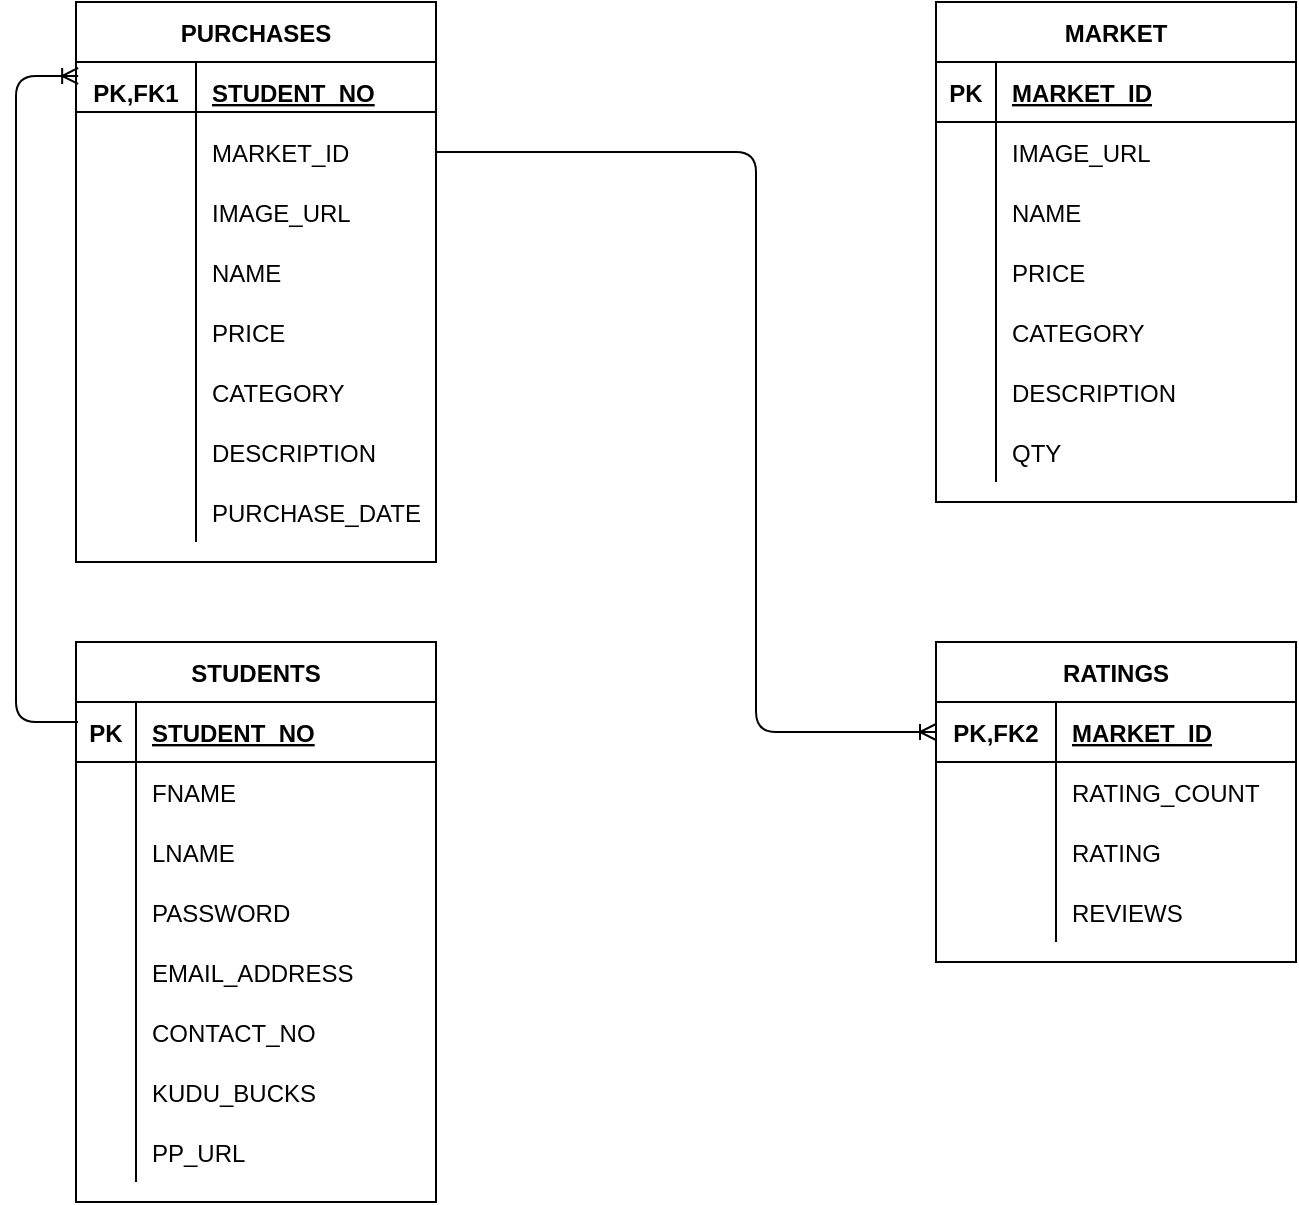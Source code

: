<mxfile version="13.7.1" type="device"><diagram id="jUPpUg4YWWcYzVHk3Kxv" name="Page-1"><mxGraphModel dx="791" dy="494" grid="1" gridSize="10" guides="1" tooltips="1" connect="1" arrows="1" fold="1" page="1" pageScale="1" pageWidth="850" pageHeight="1100" math="0" shadow="0"><root><mxCell id="0"/><mxCell id="1" parent="0"/><mxCell id="vfvGdKjst-GhQrIqJfJX-11" value="PURCHASES" style="shape=table;startSize=30;container=1;collapsible=1;childLayout=tableLayout;fixedRows=1;rowLines=0;fontStyle=1;align=center;resizeLast=1;" parent="1" vertex="1"><mxGeometry x="100" y="30" width="180" height="280" as="geometry"/></mxCell><mxCell id="vfvGdKjst-GhQrIqJfJX-12" value="" style="shape=partialRectangle;collapsible=0;dropTarget=0;pointerEvents=0;fillColor=none;top=0;left=0;bottom=0;right=0;points=[[0,0.5],[1,0.5]];portConstraint=eastwest;" parent="vfvGdKjst-GhQrIqJfJX-11" vertex="1"><mxGeometry y="30" width="180" height="30" as="geometry"/></mxCell><mxCell id="vfvGdKjst-GhQrIqJfJX-13" value="PK,FK1" style="shape=partialRectangle;connectable=0;fillColor=none;top=0;left=0;bottom=0;right=0;fontStyle=1;overflow=hidden;" parent="vfvGdKjst-GhQrIqJfJX-12" vertex="1"><mxGeometry width="60" height="30" as="geometry"/></mxCell><mxCell id="vfvGdKjst-GhQrIqJfJX-14" value="STUDENT_NO" style="shape=partialRectangle;connectable=0;fillColor=none;top=0;left=0;bottom=0;right=0;align=left;spacingLeft=6;fontStyle=5;overflow=hidden;" parent="vfvGdKjst-GhQrIqJfJX-12" vertex="1"><mxGeometry x="60" width="120" height="30" as="geometry"/></mxCell><mxCell id="nb5b3iClIqOpDIK6Xxyg-5" value="" style="shape=partialRectangle;collapsible=0;dropTarget=0;pointerEvents=0;fillColor=none;top=0;left=0;bottom=0;right=0;points=[[0,0.5],[1,0.5]];portConstraint=eastwest;" parent="vfvGdKjst-GhQrIqJfJX-11" vertex="1"><mxGeometry y="60" width="180" height="30" as="geometry"/></mxCell><mxCell id="nb5b3iClIqOpDIK6Xxyg-6" value="" style="shape=partialRectangle;connectable=0;fillColor=none;top=0;left=0;bottom=0;right=0;editable=1;overflow=hidden;" parent="nb5b3iClIqOpDIK6Xxyg-5" vertex="1"><mxGeometry width="60" height="30" as="geometry"/></mxCell><mxCell id="nb5b3iClIqOpDIK6Xxyg-7" value="MARKET_ID" style="shape=partialRectangle;connectable=0;fillColor=none;top=0;left=0;bottom=0;right=0;align=left;spacingLeft=6;overflow=hidden;" parent="nb5b3iClIqOpDIK6Xxyg-5" vertex="1"><mxGeometry x="60" width="120" height="30" as="geometry"/></mxCell><mxCell id="vfvGdKjst-GhQrIqJfJX-18" value="" style="shape=partialRectangle;collapsible=0;dropTarget=0;pointerEvents=0;fillColor=none;top=0;left=0;bottom=0;right=0;points=[[0,0.5],[1,0.5]];portConstraint=eastwest;" parent="vfvGdKjst-GhQrIqJfJX-11" vertex="1"><mxGeometry y="90" width="180" height="30" as="geometry"/></mxCell><mxCell id="vfvGdKjst-GhQrIqJfJX-19" value="" style="shape=partialRectangle;connectable=0;fillColor=none;top=0;left=0;bottom=0;right=0;editable=1;overflow=hidden;" parent="vfvGdKjst-GhQrIqJfJX-18" vertex="1"><mxGeometry width="60" height="30" as="geometry"/></mxCell><mxCell id="vfvGdKjst-GhQrIqJfJX-20" value="IMAGE_URL" style="shape=partialRectangle;connectable=0;fillColor=none;top=0;left=0;bottom=0;right=0;align=left;spacingLeft=6;overflow=hidden;" parent="vfvGdKjst-GhQrIqJfJX-18" vertex="1"><mxGeometry x="60" width="120" height="30" as="geometry"/></mxCell><mxCell id="vfvGdKjst-GhQrIqJfJX-115" value="" style="shape=partialRectangle;collapsible=0;dropTarget=0;pointerEvents=0;fillColor=none;top=0;left=0;bottom=0;right=0;points=[[0,0.5],[1,0.5]];portConstraint=eastwest;" parent="vfvGdKjst-GhQrIqJfJX-11" vertex="1"><mxGeometry y="120" width="180" height="30" as="geometry"/></mxCell><mxCell id="vfvGdKjst-GhQrIqJfJX-116" value="" style="shape=partialRectangle;connectable=0;fillColor=none;top=0;left=0;bottom=0;right=0;editable=1;overflow=hidden;" parent="vfvGdKjst-GhQrIqJfJX-115" vertex="1"><mxGeometry width="60" height="30" as="geometry"/></mxCell><mxCell id="vfvGdKjst-GhQrIqJfJX-117" value="NAME" style="shape=partialRectangle;connectable=0;fillColor=none;top=0;left=0;bottom=0;right=0;align=left;spacingLeft=6;overflow=hidden;" parent="vfvGdKjst-GhQrIqJfJX-115" vertex="1"><mxGeometry x="60" width="120" height="30" as="geometry"/></mxCell><mxCell id="vfvGdKjst-GhQrIqJfJX-109" value="" style="shape=partialRectangle;collapsible=0;dropTarget=0;pointerEvents=0;fillColor=none;top=0;left=0;bottom=0;right=0;points=[[0,0.5],[1,0.5]];portConstraint=eastwest;" parent="vfvGdKjst-GhQrIqJfJX-11" vertex="1"><mxGeometry y="150" width="180" height="30" as="geometry"/></mxCell><mxCell id="vfvGdKjst-GhQrIqJfJX-110" value="" style="shape=partialRectangle;connectable=0;fillColor=none;top=0;left=0;bottom=0;right=0;editable=1;overflow=hidden;" parent="vfvGdKjst-GhQrIqJfJX-109" vertex="1"><mxGeometry width="60" height="30" as="geometry"/></mxCell><mxCell id="vfvGdKjst-GhQrIqJfJX-111" value="PRICE" style="shape=partialRectangle;connectable=0;fillColor=none;top=0;left=0;bottom=0;right=0;align=left;spacingLeft=6;overflow=hidden;" parent="vfvGdKjst-GhQrIqJfJX-109" vertex="1"><mxGeometry x="60" width="120" height="30" as="geometry"/></mxCell><mxCell id="vfvGdKjst-GhQrIqJfJX-106" value="" style="shape=partialRectangle;collapsible=0;dropTarget=0;pointerEvents=0;fillColor=none;top=0;left=0;bottom=0;right=0;points=[[0,0.5],[1,0.5]];portConstraint=eastwest;" parent="vfvGdKjst-GhQrIqJfJX-11" vertex="1"><mxGeometry y="180" width="180" height="30" as="geometry"/></mxCell><mxCell id="vfvGdKjst-GhQrIqJfJX-107" value="" style="shape=partialRectangle;connectable=0;fillColor=none;top=0;left=0;bottom=0;right=0;editable=1;overflow=hidden;" parent="vfvGdKjst-GhQrIqJfJX-106" vertex="1"><mxGeometry width="60" height="30" as="geometry"/></mxCell><mxCell id="vfvGdKjst-GhQrIqJfJX-108" value="CATEGORY" style="shape=partialRectangle;connectable=0;fillColor=none;top=0;left=0;bottom=0;right=0;align=left;spacingLeft=6;overflow=hidden;" parent="vfvGdKjst-GhQrIqJfJX-106" vertex="1"><mxGeometry x="60" width="120" height="30" as="geometry"/></mxCell><mxCell id="nb5b3iClIqOpDIK6Xxyg-1" value="" style="shape=partialRectangle;collapsible=0;dropTarget=0;pointerEvents=0;fillColor=none;top=0;left=0;bottom=0;right=0;points=[[0,0.5],[1,0.5]];portConstraint=eastwest;" parent="vfvGdKjst-GhQrIqJfJX-11" vertex="1"><mxGeometry y="210" width="180" height="30" as="geometry"/></mxCell><mxCell id="nb5b3iClIqOpDIK6Xxyg-2" value="" style="shape=partialRectangle;connectable=0;fillColor=none;top=0;left=0;bottom=0;right=0;editable=1;overflow=hidden;" parent="nb5b3iClIqOpDIK6Xxyg-1" vertex="1"><mxGeometry width="60" height="30" as="geometry"/></mxCell><mxCell id="nb5b3iClIqOpDIK6Xxyg-3" value="DESCRIPTION" style="shape=partialRectangle;connectable=0;fillColor=none;top=0;left=0;bottom=0;right=0;align=left;spacingLeft=6;overflow=hidden;" parent="nb5b3iClIqOpDIK6Xxyg-1" vertex="1"><mxGeometry x="60" width="120" height="30" as="geometry"/></mxCell><mxCell id="vfvGdKjst-GhQrIqJfJX-112" value="" style="shape=partialRectangle;collapsible=0;dropTarget=0;pointerEvents=0;fillColor=none;top=0;left=0;bottom=0;right=0;points=[[0,0.5],[1,0.5]];portConstraint=eastwest;" parent="vfvGdKjst-GhQrIqJfJX-11" vertex="1"><mxGeometry y="240" width="180" height="30" as="geometry"/></mxCell><mxCell id="vfvGdKjst-GhQrIqJfJX-113" value="" style="shape=partialRectangle;connectable=0;fillColor=none;top=0;left=0;bottom=0;right=0;editable=1;overflow=hidden;" parent="vfvGdKjst-GhQrIqJfJX-112" vertex="1"><mxGeometry width="60" height="30" as="geometry"/></mxCell><mxCell id="vfvGdKjst-GhQrIqJfJX-114" value="PURCHASE_DATE" style="shape=partialRectangle;connectable=0;fillColor=none;top=0;left=0;bottom=0;right=0;align=left;spacingLeft=6;overflow=hidden;" parent="vfvGdKjst-GhQrIqJfJX-112" vertex="1"><mxGeometry x="60" width="120" height="30" as="geometry"/></mxCell><mxCell id="vfvGdKjst-GhQrIqJfJX-24" value="STUDENTS" style="shape=table;startSize=30;container=1;collapsible=1;childLayout=tableLayout;fixedRows=1;rowLines=0;fontStyle=1;align=center;resizeLast=1;" parent="1" vertex="1"><mxGeometry x="100" y="350" width="180" height="280" as="geometry"/></mxCell><mxCell id="vfvGdKjst-GhQrIqJfJX-25" value="" style="shape=partialRectangle;collapsible=0;dropTarget=0;pointerEvents=0;fillColor=none;top=0;left=0;bottom=1;right=0;points=[[0,0.5],[1,0.5]];portConstraint=eastwest;" parent="vfvGdKjst-GhQrIqJfJX-24" vertex="1"><mxGeometry y="30" width="180" height="30" as="geometry"/></mxCell><mxCell id="vfvGdKjst-GhQrIqJfJX-26" value="PK" style="shape=partialRectangle;connectable=0;fillColor=none;top=0;left=0;bottom=0;right=0;fontStyle=1;overflow=hidden;" parent="vfvGdKjst-GhQrIqJfJX-25" vertex="1"><mxGeometry width="30" height="30" as="geometry"/></mxCell><mxCell id="vfvGdKjst-GhQrIqJfJX-27" value="STUDENT_NO" style="shape=partialRectangle;connectable=0;fillColor=none;top=0;left=0;bottom=0;right=0;align=left;spacingLeft=6;fontStyle=5;overflow=hidden;" parent="vfvGdKjst-GhQrIqJfJX-25" vertex="1"><mxGeometry x="30" width="150" height="30" as="geometry"/></mxCell><mxCell id="vfvGdKjst-GhQrIqJfJX-28" value="" style="shape=partialRectangle;collapsible=0;dropTarget=0;pointerEvents=0;fillColor=none;top=0;left=0;bottom=0;right=0;points=[[0,0.5],[1,0.5]];portConstraint=eastwest;" parent="vfvGdKjst-GhQrIqJfJX-24" vertex="1"><mxGeometry y="60" width="180" height="30" as="geometry"/></mxCell><mxCell id="vfvGdKjst-GhQrIqJfJX-29" value="" style="shape=partialRectangle;connectable=0;fillColor=none;top=0;left=0;bottom=0;right=0;editable=1;overflow=hidden;" parent="vfvGdKjst-GhQrIqJfJX-28" vertex="1"><mxGeometry width="30" height="30" as="geometry"/></mxCell><mxCell id="vfvGdKjst-GhQrIqJfJX-30" value="FNAME" style="shape=partialRectangle;connectable=0;fillColor=none;top=0;left=0;bottom=0;right=0;align=left;spacingLeft=6;overflow=hidden;" parent="vfvGdKjst-GhQrIqJfJX-28" vertex="1"><mxGeometry x="30" width="150" height="30" as="geometry"/></mxCell><mxCell id="vfvGdKjst-GhQrIqJfJX-31" value="" style="shape=partialRectangle;collapsible=0;dropTarget=0;pointerEvents=0;fillColor=none;top=0;left=0;bottom=0;right=0;points=[[0,0.5],[1,0.5]];portConstraint=eastwest;" parent="vfvGdKjst-GhQrIqJfJX-24" vertex="1"><mxGeometry y="90" width="180" height="30" as="geometry"/></mxCell><mxCell id="vfvGdKjst-GhQrIqJfJX-32" value="" style="shape=partialRectangle;connectable=0;fillColor=none;top=0;left=0;bottom=0;right=0;editable=1;overflow=hidden;" parent="vfvGdKjst-GhQrIqJfJX-31" vertex="1"><mxGeometry width="30" height="30" as="geometry"/></mxCell><mxCell id="vfvGdKjst-GhQrIqJfJX-33" value="LNAME" style="shape=partialRectangle;connectable=0;fillColor=none;top=0;left=0;bottom=0;right=0;align=left;spacingLeft=6;overflow=hidden;" parent="vfvGdKjst-GhQrIqJfJX-31" vertex="1"><mxGeometry x="30" width="150" height="30" as="geometry"/></mxCell><mxCell id="vfvGdKjst-GhQrIqJfJX-34" value="" style="shape=partialRectangle;collapsible=0;dropTarget=0;pointerEvents=0;fillColor=none;top=0;left=0;bottom=0;right=0;points=[[0,0.5],[1,0.5]];portConstraint=eastwest;" parent="vfvGdKjst-GhQrIqJfJX-24" vertex="1"><mxGeometry y="120" width="180" height="30" as="geometry"/></mxCell><mxCell id="vfvGdKjst-GhQrIqJfJX-35" value="" style="shape=partialRectangle;connectable=0;fillColor=none;top=0;left=0;bottom=0;right=0;editable=1;overflow=hidden;" parent="vfvGdKjst-GhQrIqJfJX-34" vertex="1"><mxGeometry width="30" height="30" as="geometry"/></mxCell><mxCell id="vfvGdKjst-GhQrIqJfJX-36" value="PASSWORD" style="shape=partialRectangle;connectable=0;fillColor=none;top=0;left=0;bottom=0;right=0;align=left;spacingLeft=6;overflow=hidden;" parent="vfvGdKjst-GhQrIqJfJX-34" vertex="1"><mxGeometry x="30" width="150" height="30" as="geometry"/></mxCell><mxCell id="vfvGdKjst-GhQrIqJfJX-67" value="" style="shape=partialRectangle;collapsible=0;dropTarget=0;pointerEvents=0;fillColor=none;top=0;left=0;bottom=0;right=0;points=[[0,0.5],[1,0.5]];portConstraint=eastwest;" parent="vfvGdKjst-GhQrIqJfJX-24" vertex="1"><mxGeometry y="150" width="180" height="30" as="geometry"/></mxCell><mxCell id="vfvGdKjst-GhQrIqJfJX-68" value="" style="shape=partialRectangle;connectable=0;fillColor=none;top=0;left=0;bottom=0;right=0;editable=1;overflow=hidden;" parent="vfvGdKjst-GhQrIqJfJX-67" vertex="1"><mxGeometry width="30" height="30" as="geometry"/></mxCell><mxCell id="vfvGdKjst-GhQrIqJfJX-69" value="EMAIL_ADDRESS" style="shape=partialRectangle;connectable=0;fillColor=none;top=0;left=0;bottom=0;right=0;align=left;spacingLeft=6;overflow=hidden;" parent="vfvGdKjst-GhQrIqJfJX-67" vertex="1"><mxGeometry x="30" width="150" height="30" as="geometry"/></mxCell><mxCell id="vfvGdKjst-GhQrIqJfJX-71" value="" style="shape=partialRectangle;collapsible=0;dropTarget=0;pointerEvents=0;fillColor=none;top=0;left=0;bottom=0;right=0;points=[[0,0.5],[1,0.5]];portConstraint=eastwest;" parent="vfvGdKjst-GhQrIqJfJX-24" vertex="1"><mxGeometry y="180" width="180" height="30" as="geometry"/></mxCell><mxCell id="vfvGdKjst-GhQrIqJfJX-72" value="" style="shape=partialRectangle;connectable=0;fillColor=none;top=0;left=0;bottom=0;right=0;editable=1;overflow=hidden;" parent="vfvGdKjst-GhQrIqJfJX-71" vertex="1"><mxGeometry width="30" height="30" as="geometry"/></mxCell><mxCell id="vfvGdKjst-GhQrIqJfJX-73" value="CONTACT_NO" style="shape=partialRectangle;connectable=0;fillColor=none;top=0;left=0;bottom=0;right=0;align=left;spacingLeft=6;overflow=hidden;" parent="vfvGdKjst-GhQrIqJfJX-71" vertex="1"><mxGeometry x="30" width="150" height="30" as="geometry"/></mxCell><mxCell id="vfvGdKjst-GhQrIqJfJX-75" value="" style="shape=partialRectangle;collapsible=0;dropTarget=0;pointerEvents=0;fillColor=none;top=0;left=0;bottom=0;right=0;points=[[0,0.5],[1,0.5]];portConstraint=eastwest;" parent="vfvGdKjst-GhQrIqJfJX-24" vertex="1"><mxGeometry y="210" width="180" height="30" as="geometry"/></mxCell><mxCell id="vfvGdKjst-GhQrIqJfJX-76" value="" style="shape=partialRectangle;connectable=0;fillColor=none;top=0;left=0;bottom=0;right=0;editable=1;overflow=hidden;" parent="vfvGdKjst-GhQrIqJfJX-75" vertex="1"><mxGeometry width="30" height="30" as="geometry"/></mxCell><mxCell id="vfvGdKjst-GhQrIqJfJX-77" value="KUDU_BUCKS" style="shape=partialRectangle;connectable=0;fillColor=none;top=0;left=0;bottom=0;right=0;align=left;spacingLeft=6;overflow=hidden;" parent="vfvGdKjst-GhQrIqJfJX-75" vertex="1"><mxGeometry x="30" width="150" height="30" as="geometry"/></mxCell><mxCell id="vfvGdKjst-GhQrIqJfJX-79" value="" style="shape=partialRectangle;collapsible=0;dropTarget=0;pointerEvents=0;fillColor=none;top=0;left=0;bottom=0;right=0;points=[[0,0.5],[1,0.5]];portConstraint=eastwest;" parent="vfvGdKjst-GhQrIqJfJX-24" vertex="1"><mxGeometry y="240" width="180" height="30" as="geometry"/></mxCell><mxCell id="vfvGdKjst-GhQrIqJfJX-80" value="" style="shape=partialRectangle;connectable=0;fillColor=none;top=0;left=0;bottom=0;right=0;editable=1;overflow=hidden;" parent="vfvGdKjst-GhQrIqJfJX-79" vertex="1"><mxGeometry width="30" height="30" as="geometry"/></mxCell><mxCell id="vfvGdKjst-GhQrIqJfJX-81" value="PP_URL" style="shape=partialRectangle;connectable=0;fillColor=none;top=0;left=0;bottom=0;right=0;align=left;spacingLeft=6;overflow=hidden;" parent="vfvGdKjst-GhQrIqJfJX-79" vertex="1"><mxGeometry x="30" width="150" height="30" as="geometry"/></mxCell><mxCell id="vfvGdKjst-GhQrIqJfJX-37" value="MARKET" style="shape=table;startSize=30;container=1;collapsible=1;childLayout=tableLayout;fixedRows=1;rowLines=0;fontStyle=1;align=center;resizeLast=1;" parent="1" vertex="1"><mxGeometry x="530" y="30" width="180" height="250" as="geometry"/></mxCell><mxCell id="vfvGdKjst-GhQrIqJfJX-38" value="" style="shape=partialRectangle;collapsible=0;dropTarget=0;pointerEvents=0;fillColor=none;top=0;left=0;bottom=1;right=0;points=[[0,0.5],[1,0.5]];portConstraint=eastwest;" parent="vfvGdKjst-GhQrIqJfJX-37" vertex="1"><mxGeometry y="30" width="180" height="30" as="geometry"/></mxCell><mxCell id="vfvGdKjst-GhQrIqJfJX-39" value="PK" style="shape=partialRectangle;connectable=0;fillColor=none;top=0;left=0;bottom=0;right=0;fontStyle=1;overflow=hidden;" parent="vfvGdKjst-GhQrIqJfJX-38" vertex="1"><mxGeometry width="30" height="30" as="geometry"/></mxCell><mxCell id="vfvGdKjst-GhQrIqJfJX-40" value="MARKET_ID" style="shape=partialRectangle;connectable=0;fillColor=none;top=0;left=0;bottom=0;right=0;align=left;spacingLeft=6;fontStyle=5;overflow=hidden;" parent="vfvGdKjst-GhQrIqJfJX-38" vertex="1"><mxGeometry x="30" width="150" height="30" as="geometry"/></mxCell><mxCell id="vfvGdKjst-GhQrIqJfJX-41" value="" style="shape=partialRectangle;collapsible=0;dropTarget=0;pointerEvents=0;fillColor=none;top=0;left=0;bottom=0;right=0;points=[[0,0.5],[1,0.5]];portConstraint=eastwest;" parent="vfvGdKjst-GhQrIqJfJX-37" vertex="1"><mxGeometry y="60" width="180" height="30" as="geometry"/></mxCell><mxCell id="vfvGdKjst-GhQrIqJfJX-42" value="" style="shape=partialRectangle;connectable=0;fillColor=none;top=0;left=0;bottom=0;right=0;editable=1;overflow=hidden;" parent="vfvGdKjst-GhQrIqJfJX-41" vertex="1"><mxGeometry width="30" height="30" as="geometry"/></mxCell><mxCell id="vfvGdKjst-GhQrIqJfJX-43" value="IMAGE_URL" style="shape=partialRectangle;connectable=0;fillColor=none;top=0;left=0;bottom=0;right=0;align=left;spacingLeft=6;overflow=hidden;" parent="vfvGdKjst-GhQrIqJfJX-41" vertex="1"><mxGeometry x="30" width="150" height="30" as="geometry"/></mxCell><mxCell id="vfvGdKjst-GhQrIqJfJX-44" value="" style="shape=partialRectangle;collapsible=0;dropTarget=0;pointerEvents=0;fillColor=none;top=0;left=0;bottom=0;right=0;points=[[0,0.5],[1,0.5]];portConstraint=eastwest;" parent="vfvGdKjst-GhQrIqJfJX-37" vertex="1"><mxGeometry y="90" width="180" height="30" as="geometry"/></mxCell><mxCell id="vfvGdKjst-GhQrIqJfJX-45" value="" style="shape=partialRectangle;connectable=0;fillColor=none;top=0;left=0;bottom=0;right=0;editable=1;overflow=hidden;" parent="vfvGdKjst-GhQrIqJfJX-44" vertex="1"><mxGeometry width="30" height="30" as="geometry"/></mxCell><mxCell id="vfvGdKjst-GhQrIqJfJX-46" value="NAME" style="shape=partialRectangle;connectable=0;fillColor=none;top=0;left=0;bottom=0;right=0;align=left;spacingLeft=6;overflow=hidden;" parent="vfvGdKjst-GhQrIqJfJX-44" vertex="1"><mxGeometry x="30" width="150" height="30" as="geometry"/></mxCell><mxCell id="vfvGdKjst-GhQrIqJfJX-47" value="" style="shape=partialRectangle;collapsible=0;dropTarget=0;pointerEvents=0;fillColor=none;top=0;left=0;bottom=0;right=0;points=[[0,0.5],[1,0.5]];portConstraint=eastwest;" parent="vfvGdKjst-GhQrIqJfJX-37" vertex="1"><mxGeometry y="120" width="180" height="30" as="geometry"/></mxCell><mxCell id="vfvGdKjst-GhQrIqJfJX-48" value="" style="shape=partialRectangle;connectable=0;fillColor=none;top=0;left=0;bottom=0;right=0;editable=1;overflow=hidden;" parent="vfvGdKjst-GhQrIqJfJX-47" vertex="1"><mxGeometry width="30" height="30" as="geometry"/></mxCell><mxCell id="vfvGdKjst-GhQrIqJfJX-49" value="PRICE" style="shape=partialRectangle;connectable=0;fillColor=none;top=0;left=0;bottom=0;right=0;align=left;spacingLeft=6;overflow=hidden;" parent="vfvGdKjst-GhQrIqJfJX-47" vertex="1"><mxGeometry x="30" width="150" height="30" as="geometry"/></mxCell><mxCell id="vfvGdKjst-GhQrIqJfJX-83" value="" style="shape=partialRectangle;collapsible=0;dropTarget=0;pointerEvents=0;fillColor=none;top=0;left=0;bottom=0;right=0;points=[[0,0.5],[1,0.5]];portConstraint=eastwest;" parent="vfvGdKjst-GhQrIqJfJX-37" vertex="1"><mxGeometry y="150" width="180" height="30" as="geometry"/></mxCell><mxCell id="vfvGdKjst-GhQrIqJfJX-84" value="" style="shape=partialRectangle;connectable=0;fillColor=none;top=0;left=0;bottom=0;right=0;editable=1;overflow=hidden;" parent="vfvGdKjst-GhQrIqJfJX-83" vertex="1"><mxGeometry width="30" height="30" as="geometry"/></mxCell><mxCell id="vfvGdKjst-GhQrIqJfJX-85" value="CATEGORY" style="shape=partialRectangle;connectable=0;fillColor=none;top=0;left=0;bottom=0;right=0;align=left;spacingLeft=6;overflow=hidden;" parent="vfvGdKjst-GhQrIqJfJX-83" vertex="1"><mxGeometry x="30" width="150" height="30" as="geometry"/></mxCell><mxCell id="vfvGdKjst-GhQrIqJfJX-87" value="" style="shape=partialRectangle;collapsible=0;dropTarget=0;pointerEvents=0;fillColor=none;top=0;left=0;bottom=0;right=0;points=[[0,0.5],[1,0.5]];portConstraint=eastwest;" parent="vfvGdKjst-GhQrIqJfJX-37" vertex="1"><mxGeometry y="180" width="180" height="30" as="geometry"/></mxCell><mxCell id="vfvGdKjst-GhQrIqJfJX-88" value="" style="shape=partialRectangle;connectable=0;fillColor=none;top=0;left=0;bottom=0;right=0;editable=1;overflow=hidden;" parent="vfvGdKjst-GhQrIqJfJX-87" vertex="1"><mxGeometry width="30" height="30" as="geometry"/></mxCell><mxCell id="vfvGdKjst-GhQrIqJfJX-89" value="DESCRIPTION" style="shape=partialRectangle;connectable=0;fillColor=none;top=0;left=0;bottom=0;right=0;align=left;spacingLeft=6;overflow=hidden;" parent="vfvGdKjst-GhQrIqJfJX-87" vertex="1"><mxGeometry x="30" width="150" height="30" as="geometry"/></mxCell><mxCell id="vfvGdKjst-GhQrIqJfJX-91" value="" style="shape=partialRectangle;collapsible=0;dropTarget=0;pointerEvents=0;fillColor=none;top=0;left=0;bottom=0;right=0;points=[[0,0.5],[1,0.5]];portConstraint=eastwest;" parent="vfvGdKjst-GhQrIqJfJX-37" vertex="1"><mxGeometry y="210" width="180" height="30" as="geometry"/></mxCell><mxCell id="vfvGdKjst-GhQrIqJfJX-92" value="" style="shape=partialRectangle;connectable=0;fillColor=none;top=0;left=0;bottom=0;right=0;editable=1;overflow=hidden;" parent="vfvGdKjst-GhQrIqJfJX-91" vertex="1"><mxGeometry width="30" height="30" as="geometry"/></mxCell><mxCell id="vfvGdKjst-GhQrIqJfJX-93" value="QTY" style="shape=partialRectangle;connectable=0;fillColor=none;top=0;left=0;bottom=0;right=0;align=left;spacingLeft=6;overflow=hidden;" parent="vfvGdKjst-GhQrIqJfJX-91" vertex="1"><mxGeometry x="30" width="150" height="30" as="geometry"/></mxCell><mxCell id="vfvGdKjst-GhQrIqJfJX-50" value="RATINGS" style="shape=table;startSize=30;container=1;collapsible=1;childLayout=tableLayout;fixedRows=1;rowLines=0;fontStyle=1;align=center;resizeLast=1;" parent="1" vertex="1"><mxGeometry x="530" y="350" width="180" height="160" as="geometry"/></mxCell><mxCell id="vfvGdKjst-GhQrIqJfJX-54" value="" style="shape=partialRectangle;collapsible=0;dropTarget=0;pointerEvents=0;fillColor=none;top=0;left=0;bottom=1;right=0;points=[[0,0.5],[1,0.5]];portConstraint=eastwest;" parent="vfvGdKjst-GhQrIqJfJX-50" vertex="1"><mxGeometry y="30" width="180" height="30" as="geometry"/></mxCell><mxCell id="vfvGdKjst-GhQrIqJfJX-55" value="PK,FK2" style="shape=partialRectangle;connectable=0;fillColor=none;top=0;left=0;bottom=0;right=0;fontStyle=1;overflow=hidden;" parent="vfvGdKjst-GhQrIqJfJX-54" vertex="1"><mxGeometry width="60" height="30" as="geometry"/></mxCell><mxCell id="vfvGdKjst-GhQrIqJfJX-56" value="MARKET_ID" style="shape=partialRectangle;connectable=0;fillColor=none;top=0;left=0;bottom=0;right=0;align=left;spacingLeft=6;fontStyle=5;overflow=hidden;" parent="vfvGdKjst-GhQrIqJfJX-54" vertex="1"><mxGeometry x="60" width="120" height="30" as="geometry"/></mxCell><mxCell id="vfvGdKjst-GhQrIqJfJX-57" value="" style="shape=partialRectangle;collapsible=0;dropTarget=0;pointerEvents=0;fillColor=none;top=0;left=0;bottom=0;right=0;points=[[0,0.5],[1,0.5]];portConstraint=eastwest;" parent="vfvGdKjst-GhQrIqJfJX-50" vertex="1"><mxGeometry y="60" width="180" height="30" as="geometry"/></mxCell><mxCell id="vfvGdKjst-GhQrIqJfJX-58" value="" style="shape=partialRectangle;connectable=0;fillColor=none;top=0;left=0;bottom=0;right=0;editable=1;overflow=hidden;" parent="vfvGdKjst-GhQrIqJfJX-57" vertex="1"><mxGeometry width="60" height="30" as="geometry"/></mxCell><mxCell id="vfvGdKjst-GhQrIqJfJX-59" value="RATING_COUNT" style="shape=partialRectangle;connectable=0;fillColor=none;top=0;left=0;bottom=0;right=0;align=left;spacingLeft=6;overflow=hidden;" parent="vfvGdKjst-GhQrIqJfJX-57" vertex="1"><mxGeometry x="60" width="120" height="30" as="geometry"/></mxCell><mxCell id="vfvGdKjst-GhQrIqJfJX-60" value="" style="shape=partialRectangle;collapsible=0;dropTarget=0;pointerEvents=0;fillColor=none;top=0;left=0;bottom=0;right=0;points=[[0,0.5],[1,0.5]];portConstraint=eastwest;" parent="vfvGdKjst-GhQrIqJfJX-50" vertex="1"><mxGeometry y="90" width="180" height="30" as="geometry"/></mxCell><mxCell id="vfvGdKjst-GhQrIqJfJX-61" value="" style="shape=partialRectangle;connectable=0;fillColor=none;top=0;left=0;bottom=0;right=0;editable=1;overflow=hidden;" parent="vfvGdKjst-GhQrIqJfJX-60" vertex="1"><mxGeometry width="60" height="30" as="geometry"/></mxCell><mxCell id="vfvGdKjst-GhQrIqJfJX-62" value="RATING" style="shape=partialRectangle;connectable=0;fillColor=none;top=0;left=0;bottom=0;right=0;align=left;spacingLeft=6;overflow=hidden;" parent="vfvGdKjst-GhQrIqJfJX-60" vertex="1"><mxGeometry x="60" width="120" height="30" as="geometry"/></mxCell><mxCell id="vfvGdKjst-GhQrIqJfJX-95" value="" style="shape=partialRectangle;collapsible=0;dropTarget=0;pointerEvents=0;fillColor=none;top=0;left=0;bottom=0;right=0;points=[[0,0.5],[1,0.5]];portConstraint=eastwest;" parent="vfvGdKjst-GhQrIqJfJX-50" vertex="1"><mxGeometry y="120" width="180" height="30" as="geometry"/></mxCell><mxCell id="vfvGdKjst-GhQrIqJfJX-96" value="" style="shape=partialRectangle;connectable=0;fillColor=none;top=0;left=0;bottom=0;right=0;editable=1;overflow=hidden;" parent="vfvGdKjst-GhQrIqJfJX-95" vertex="1"><mxGeometry width="60" height="30" as="geometry"/></mxCell><mxCell id="vfvGdKjst-GhQrIqJfJX-97" value="REVIEWS" style="shape=partialRectangle;connectable=0;fillColor=none;top=0;left=0;bottom=0;right=0;align=left;spacingLeft=6;overflow=hidden;" parent="vfvGdKjst-GhQrIqJfJX-95" vertex="1"><mxGeometry x="60" width="120" height="30" as="geometry"/></mxCell><mxCell id="nb5b3iClIqOpDIK6Xxyg-8" value="" style="line;strokeWidth=1;rotatable=0;dashed=0;labelPosition=right;align=left;verticalAlign=middle;spacingTop=0;spacingLeft=6;points=[];portConstraint=eastwest;" parent="1" vertex="1"><mxGeometry x="100" y="80" width="180" height="10" as="geometry"/></mxCell><mxCell id="nb5b3iClIqOpDIK6Xxyg-10" value="" style="fontSize=12;html=1;endArrow=ERoneToMany;entryX=0.006;entryY=0.233;entryDx=0;entryDy=0;entryPerimeter=0;elbow=vertical;edgeStyle=orthogonalEdgeStyle;" parent="1" target="vfvGdKjst-GhQrIqJfJX-12" edge="1"><mxGeometry width="100" height="100" relative="1" as="geometry"><mxPoint x="101" y="390" as="sourcePoint"/><mxPoint x="460" y="210" as="targetPoint"/><Array as="points"><mxPoint x="100" y="390"/><mxPoint x="70" y="390"/><mxPoint x="70" y="67"/></Array></mxGeometry></mxCell><mxCell id="nb5b3iClIqOpDIK6Xxyg-11" value="" style="fontSize=12;html=1;endArrow=ERoneToMany;elbow=vertical;exitX=1;exitY=0.5;exitDx=0;exitDy=0;entryX=0;entryY=0.5;entryDx=0;entryDy=0;" parent="1" source="nb5b3iClIqOpDIK6Xxyg-5" target="vfvGdKjst-GhQrIqJfJX-54" edge="1"><mxGeometry width="100" height="100" relative="1" as="geometry"><mxPoint x="420" y="360" as="sourcePoint"/><mxPoint x="440" y="210" as="targetPoint"/><Array as="points"><mxPoint x="440" y="105"/><mxPoint x="440" y="395"/></Array></mxGeometry></mxCell></root></mxGraphModel></diagram></mxfile>